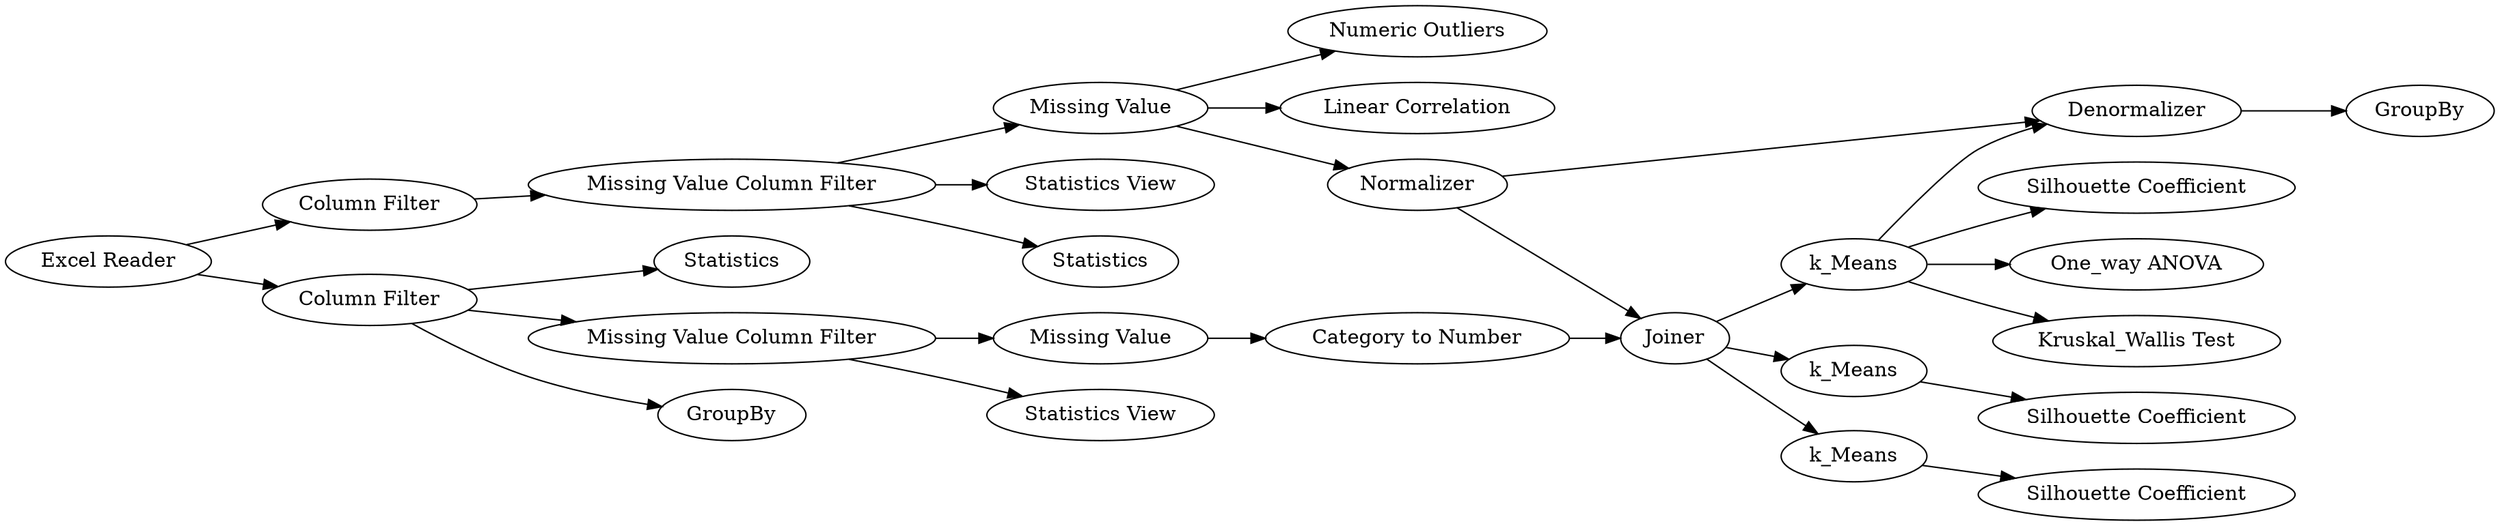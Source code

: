 digraph {
	"-3126570151398035422_4" [label="Missing Value Column Filter"]
	"-3126570151398035422_14" [label=Joiner]
	"-3126570151398035422_29" [label=Statistics]
	"-3126570151398035422_30" [label="Linear Correlation"]
	"-3126570151398035422_10" [label="Category to Number"]
	"-3126570151398035422_3" [label="Column Filter"]
	"-3126570151398035422_1" [label="Excel Reader"]
	"-3126570151398035422_7" [label="Missing Value"]
	"-3126570151398035422_9" [label="Statistics View"]
	"-3126570151398035422_23" [label=Normalizer]
	"-3126570151398035422_24" [label="Kruskal_Wallis Test"]
	"-3126570151398035422_15" [label=k_Means]
	"-3126570151398035422_25" [label="Numeric Outliers"]
	"-3126570151398035422_26" [label=Denormalizer]
	"-3126570151398035422_17" [label=k_Means]
	"-3126570151398035422_19" [label="Silhouette Coefficient"]
	"-3126570151398035422_20" [label="Silhouette Coefficient"]
	"-3126570151398035422_8" [label="Statistics View"]
	"-3126570151398035422_6" [label="Missing Value Column Filter"]
	"-3126570151398035422_16" [label=k_Means]
	"-3126570151398035422_5" [label="Missing Value"]
	"-3126570151398035422_28" [label=GroupBy]
	"-3126570151398035422_31" [label=GroupBy]
	"-3126570151398035422_32" [label=Statistics]
	"-3126570151398035422_21" [label="Silhouette Coefficient"]
	"-3126570151398035422_22" [label="One_way ANOVA"]
	"-3126570151398035422_2" [label="Column Filter"]
	"-3126570151398035422_15" -> "-3126570151398035422_26"
	"-3126570151398035422_17" -> "-3126570151398035422_21"
	"-3126570151398035422_7" -> "-3126570151398035422_25"
	"-3126570151398035422_2" -> "-3126570151398035422_4"
	"-3126570151398035422_10" -> "-3126570151398035422_14"
	"-3126570151398035422_2" -> "-3126570151398035422_32"
	"-3126570151398035422_6" -> "-3126570151398035422_29"
	"-3126570151398035422_2" -> "-3126570151398035422_28"
	"-3126570151398035422_1" -> "-3126570151398035422_3"
	"-3126570151398035422_4" -> "-3126570151398035422_9"
	"-3126570151398035422_23" -> "-3126570151398035422_26"
	"-3126570151398035422_6" -> "-3126570151398035422_7"
	"-3126570151398035422_4" -> "-3126570151398035422_5"
	"-3126570151398035422_15" -> "-3126570151398035422_24"
	"-3126570151398035422_14" -> "-3126570151398035422_17"
	"-3126570151398035422_7" -> "-3126570151398035422_30"
	"-3126570151398035422_15" -> "-3126570151398035422_19"
	"-3126570151398035422_26" -> "-3126570151398035422_31"
	"-3126570151398035422_16" -> "-3126570151398035422_20"
	"-3126570151398035422_14" -> "-3126570151398035422_16"
	"-3126570151398035422_3" -> "-3126570151398035422_6"
	"-3126570151398035422_1" -> "-3126570151398035422_2"
	"-3126570151398035422_15" -> "-3126570151398035422_22"
	"-3126570151398035422_7" -> "-3126570151398035422_23"
	"-3126570151398035422_5" -> "-3126570151398035422_10"
	"-3126570151398035422_23" -> "-3126570151398035422_14"
	"-3126570151398035422_6" -> "-3126570151398035422_8"
	"-3126570151398035422_14" -> "-3126570151398035422_15"
	rankdir=LR
}
